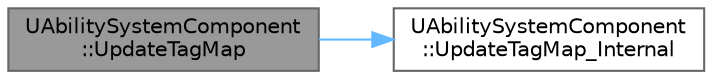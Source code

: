 digraph "UAbilitySystemComponent::UpdateTagMap"
{
 // INTERACTIVE_SVG=YES
 // LATEX_PDF_SIZE
  bgcolor="transparent";
  edge [fontname=Helvetica,fontsize=10,labelfontname=Helvetica,labelfontsize=10];
  node [fontname=Helvetica,fontsize=10,shape=box,height=0.2,width=0.4];
  rankdir="LR";
  Node1 [id="Node000001",label="UAbilitySystemComponent\l::UpdateTagMap",height=0.2,width=0.4,color="gray40", fillcolor="grey60", style="filled", fontcolor="black",tooltip="Update the number of instances of a given tag and calls callback."];
  Node1 -> Node2 [id="edge1_Node000001_Node000002",color="steelblue1",style="solid",tooltip=" "];
  Node2 [id="Node000002",label="UAbilitySystemComponent\l::UpdateTagMap_Internal",height=0.2,width=0.4,color="grey40", fillcolor="white", style="filled",URL="$d4/d2d/classUAbilitySystemComponent.html#ab2b7d56736b96fbd48ebd48c318e86d0",tooltip=" "];
}
